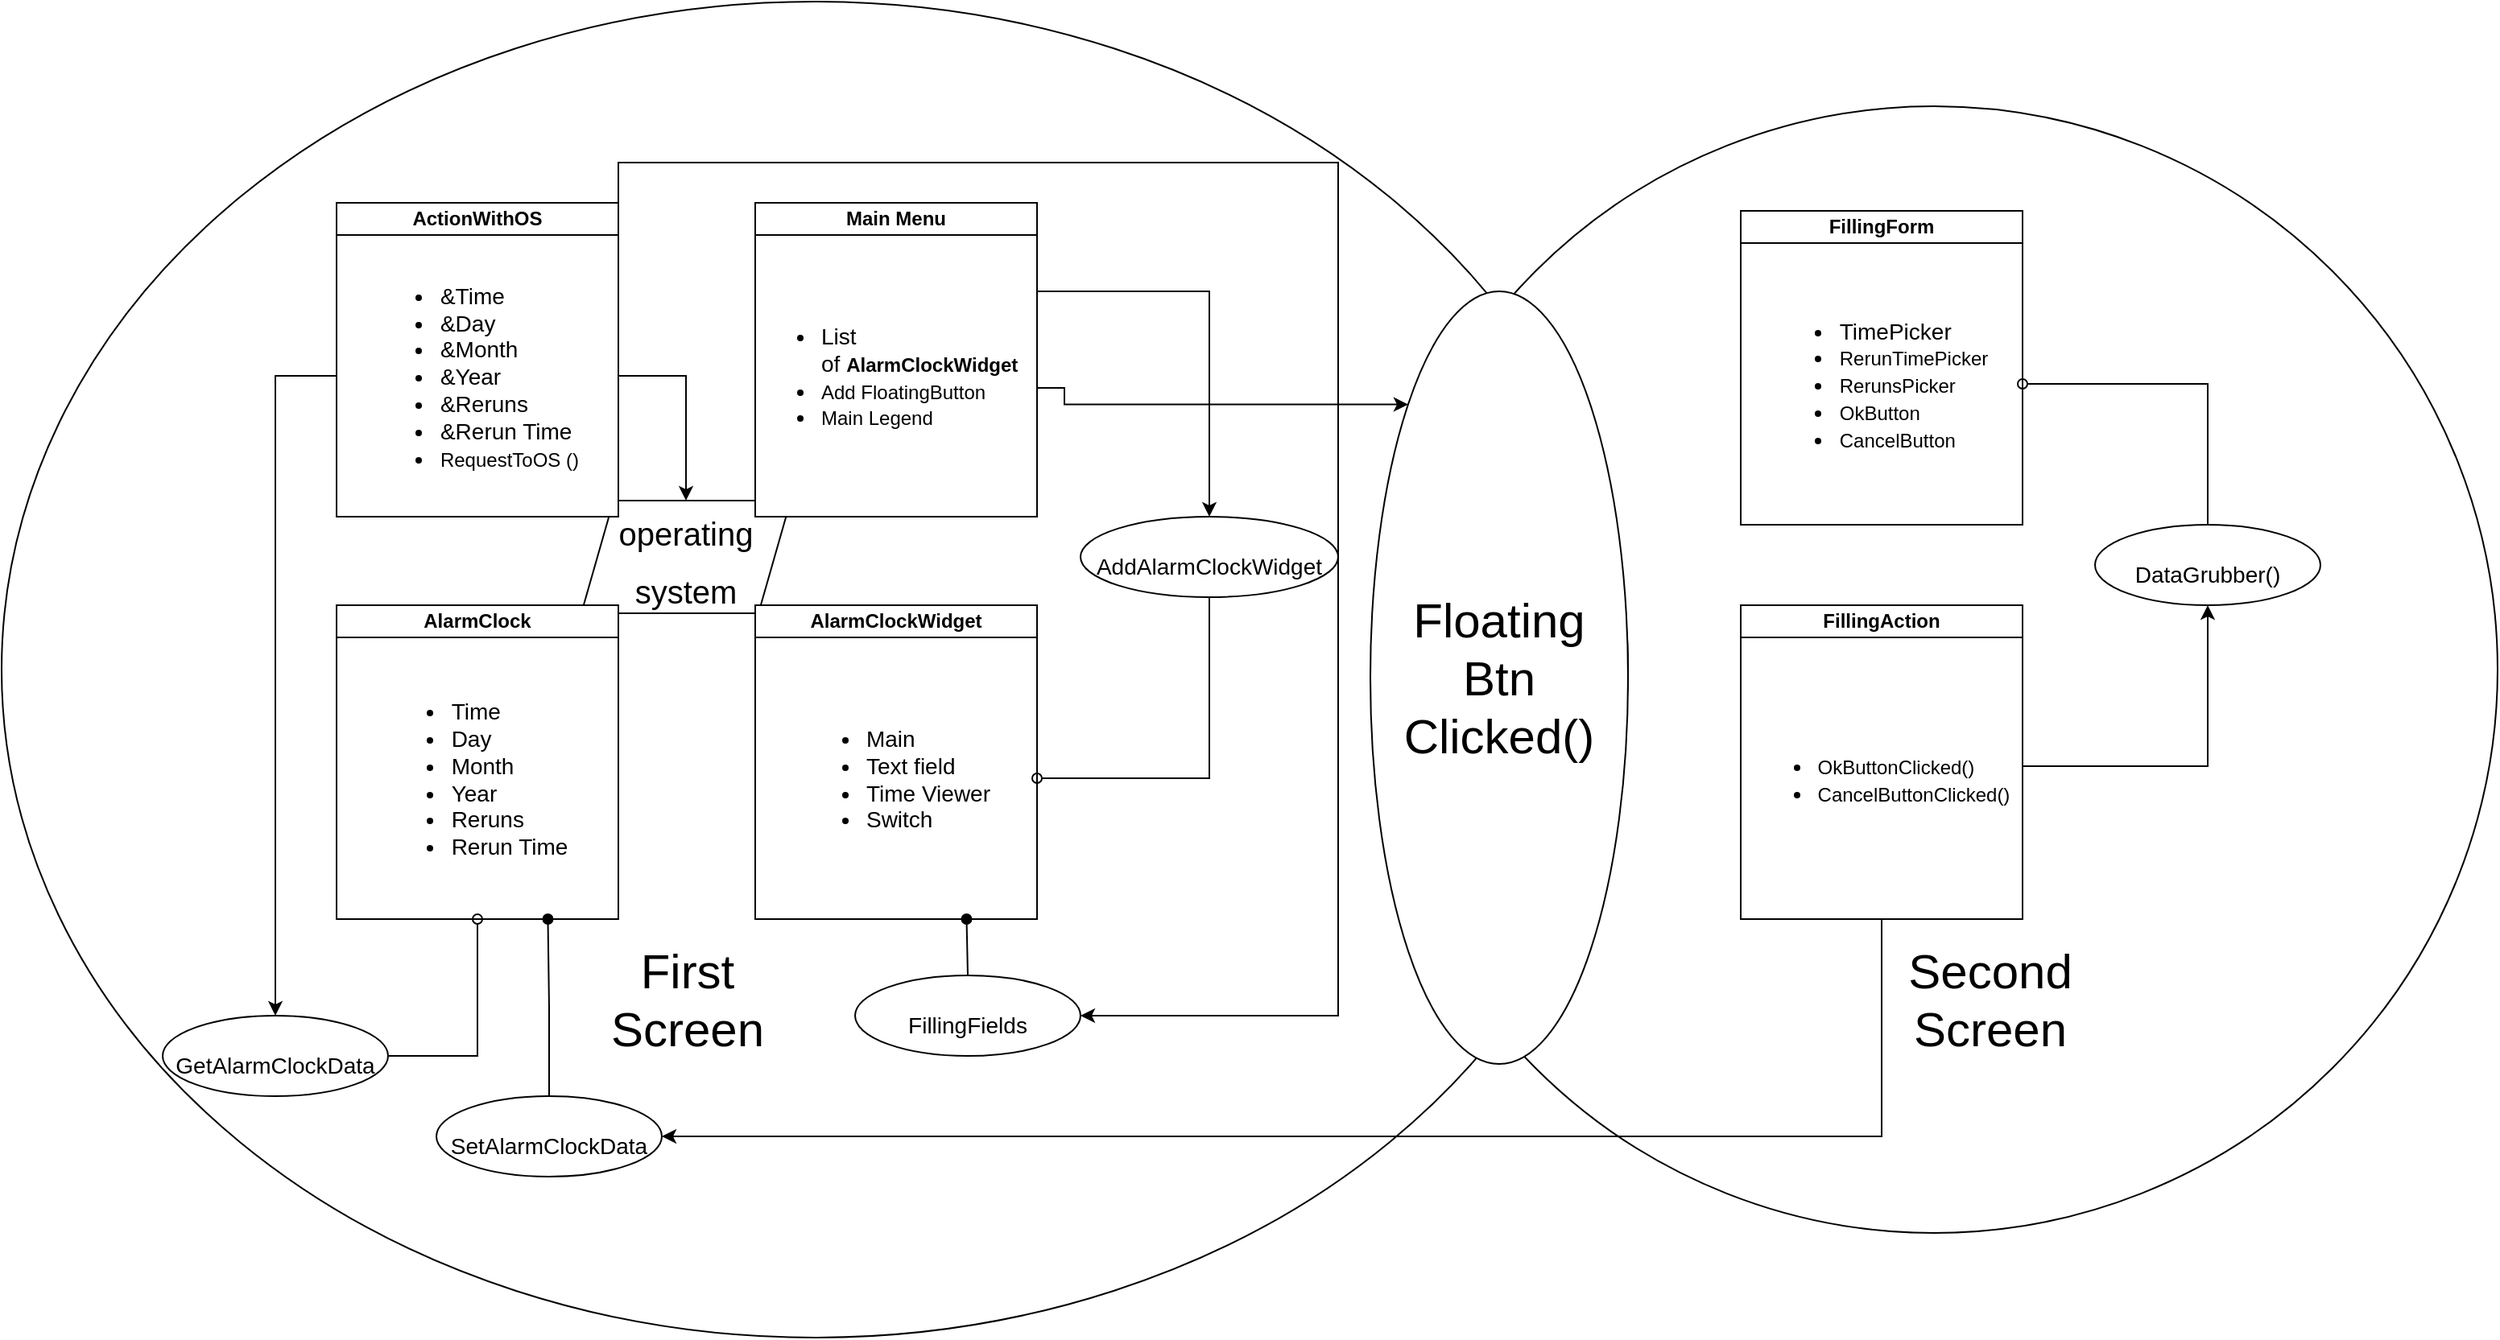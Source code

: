 <mxfile version="14.4.8" type="github">
  <diagram id="eEGiNSUbPbOKGAieUEXB" name="Page-1">
    <mxGraphModel dx="2930" dy="2218" grid="1" gridSize="10" guides="1" tooltips="1" connect="1" arrows="1" fold="1" page="1" pageScale="1" pageWidth="850" pageHeight="1100" math="0" shadow="0">
      <root>
        <mxCell id="0" />
        <mxCell id="1" parent="0" />
        <mxCell id="FvP8Hlmoz4beujkZp4SU-56" value="" style="ellipse;whiteSpace=wrap;html=1;aspect=fixed;fontSize=30;" vertex="1" parent="1">
          <mxGeometry x="760" y="-15" width="700" height="700" as="geometry" />
        </mxCell>
        <mxCell id="FvP8Hlmoz4beujkZp4SU-55" value="" style="ellipse;whiteSpace=wrap;html=1;fontSize=30;" vertex="1" parent="1">
          <mxGeometry x="-90" y="-80" width="1010" height="830" as="geometry" />
        </mxCell>
        <mxCell id="FvP8Hlmoz4beujkZp4SU-16" value="&lt;font style=&quot;font-size: 20px&quot;&gt;operating&lt;br&gt;system&lt;br&gt;&lt;/font&gt;" style="shape=parallelogram;perimeter=parallelogramPerimeter;whiteSpace=wrap;html=1;fixedSize=1;fontSize=30;" vertex="1" parent="1">
          <mxGeometry x="270" y="230" width="130" height="70" as="geometry" />
        </mxCell>
        <mxCell id="FvP8Hlmoz4beujkZp4SU-1" value="&lt;b&gt;AlarmClock&lt;/b&gt;" style="rounded=0;whiteSpace=wrap;html=1;" vertex="1" parent="1">
          <mxGeometry x="118" y="295" width="175" height="20" as="geometry" />
        </mxCell>
        <mxCell id="FvP8Hlmoz4beujkZp4SU-2" value="&lt;div style=&quot;text-align: justify&quot;&gt;&lt;h1 style=&quot;text-align: justify ; font-size: 14px&quot;&gt;&lt;ul&gt;&lt;li&gt;&lt;span style=&quot;font-weight: normal&quot;&gt;Time&lt;/span&gt;&lt;/li&gt;&lt;li&gt;&lt;span style=&quot;font-weight: normal&quot;&gt;Day&lt;/span&gt;&lt;/li&gt;&lt;li&gt;&lt;span style=&quot;font-weight: normal&quot;&gt;Month&lt;/span&gt;&lt;/li&gt;&lt;li&gt;&lt;span style=&quot;font-weight: normal&quot;&gt;Year&lt;/span&gt;&lt;/li&gt;&lt;li&gt;&lt;span style=&quot;font-weight: normal&quot;&gt;Reruns&lt;br&gt;&lt;/span&gt;&lt;/li&gt;&lt;li&gt;&lt;span&gt;&lt;span style=&quot;font-weight: normal&quot;&gt;Rerun Time&lt;/span&gt;&lt;br&gt;&lt;/span&gt;&lt;/li&gt;&lt;/ul&gt;&lt;/h1&gt;&lt;/div&gt;&lt;div style=&quot;text-align: justify&quot;&gt;&lt;/div&gt;" style="whiteSpace=wrap;html=1;aspect=fixed;" vertex="1" parent="1">
          <mxGeometry x="118" y="315" width="175" height="175" as="geometry" />
        </mxCell>
        <mxCell id="FvP8Hlmoz4beujkZp4SU-4" value="&lt;b&gt;AlarmClockWidget&lt;/b&gt;" style="rounded=0;whiteSpace=wrap;html=1;" vertex="1" parent="1">
          <mxGeometry x="378" y="295" width="175" height="20" as="geometry" />
        </mxCell>
        <mxCell id="FvP8Hlmoz4beujkZp4SU-5" value="&lt;div style=&quot;text-align: justify&quot;&gt;&lt;h1 style=&quot;text-align: justify ; font-size: 14px&quot;&gt;&lt;ul&gt;&lt;li&gt;&lt;span style=&quot;font-weight: normal&quot;&gt;Main&lt;/span&gt;&lt;/li&gt;&lt;li&gt;&lt;span style=&quot;font-weight: normal&quot;&gt;Text field&lt;/span&gt;&lt;/li&gt;&lt;li&gt;&lt;span style=&quot;font-weight: normal&quot;&gt;Time Viewer&lt;/span&gt;&lt;/li&gt;&lt;li&gt;&lt;span style=&quot;font-weight: normal&quot;&gt;Switch&lt;/span&gt;&lt;/li&gt;&lt;/ul&gt;&lt;/h1&gt;&lt;/div&gt;&lt;div style=&quot;text-align: justify&quot;&gt;&lt;/div&gt;" style="whiteSpace=wrap;html=1;aspect=fixed;" vertex="1" parent="1">
          <mxGeometry x="378" y="315" width="175" height="175" as="geometry" />
        </mxCell>
        <mxCell id="FvP8Hlmoz4beujkZp4SU-6" value="&lt;b&gt;ActionWithOS&lt;/b&gt;" style="rounded=0;whiteSpace=wrap;html=1;" vertex="1" parent="1">
          <mxGeometry x="118" y="45" width="175" height="20" as="geometry" />
        </mxCell>
        <mxCell id="FvP8Hlmoz4beujkZp4SU-25" style="edgeStyle=orthogonalEdgeStyle;rounded=0;orthogonalLoop=1;jettySize=auto;html=1;exitX=1;exitY=0.5;exitDx=0;exitDy=0;entryX=0.5;entryY=0;entryDx=0;entryDy=0;fontSize=30;" edge="1" parent="1" source="FvP8Hlmoz4beujkZp4SU-7" target="FvP8Hlmoz4beujkZp4SU-16">
          <mxGeometry relative="1" as="geometry" />
        </mxCell>
        <mxCell id="FvP8Hlmoz4beujkZp4SU-29" style="edgeStyle=orthogonalEdgeStyle;rounded=0;orthogonalLoop=1;jettySize=auto;html=1;exitX=0;exitY=0.5;exitDx=0;exitDy=0;entryX=0.5;entryY=0;entryDx=0;entryDy=0;endArrow=classic;endFill=1;fontSize=30;" edge="1" parent="1" source="FvP8Hlmoz4beujkZp4SU-7" target="FvP8Hlmoz4beujkZp4SU-27">
          <mxGeometry relative="1" as="geometry" />
        </mxCell>
        <mxCell id="FvP8Hlmoz4beujkZp4SU-51" style="edgeStyle=orthogonalEdgeStyle;rounded=0;orthogonalLoop=1;jettySize=auto;html=1;exitX=1;exitY=0.25;exitDx=0;exitDy=0;entryX=1;entryY=0.5;entryDx=0;entryDy=0;endArrow=classic;endFill=1;fontSize=30;" edge="1" parent="1" source="FvP8Hlmoz4beujkZp4SU-7" target="FvP8Hlmoz4beujkZp4SU-48">
          <mxGeometry relative="1" as="geometry">
            <Array as="points">
              <mxPoint x="293" y="20" />
              <mxPoint x="740" y="20" />
              <mxPoint x="740" y="550" />
            </Array>
          </mxGeometry>
        </mxCell>
        <mxCell id="FvP8Hlmoz4beujkZp4SU-7" value="&lt;div style=&quot;text-align: justify&quot;&gt;&lt;h1 style=&quot;text-align: justify ; font-size: 14px&quot;&gt;&lt;ul&gt;&lt;li&gt;&lt;span style=&quot;font-weight: normal&quot;&gt;&amp;amp;Time&lt;/span&gt;&lt;/li&gt;&lt;li&gt;&lt;span style=&quot;font-weight: normal&quot;&gt;&amp;amp;Day&lt;/span&gt;&lt;/li&gt;&lt;li&gt;&lt;span style=&quot;font-weight: normal&quot;&gt;&amp;amp;Month&lt;/span&gt;&lt;/li&gt;&lt;li&gt;&lt;span style=&quot;font-weight: normal&quot;&gt;&amp;amp;Year&lt;/span&gt;&lt;/li&gt;&lt;li&gt;&lt;span style=&quot;font-weight: normal&quot;&gt;&amp;amp;Reruns&lt;br&gt;&lt;/span&gt;&lt;/li&gt;&lt;li&gt;&lt;span style=&quot;font-weight: normal&quot;&gt;&amp;amp;Rerun Time&lt;/span&gt;&lt;/li&gt;&lt;li style=&quot;text-align: center&quot;&gt;&lt;span style=&quot;font-size: 12px ; font-weight: 400&quot;&gt;RequestToOS ()&lt;/span&gt;&lt;br&gt;&lt;/li&gt;&lt;/ul&gt;&lt;/h1&gt;&lt;/div&gt;&lt;div style=&quot;text-align: justify&quot;&gt;&lt;/div&gt;" style="whiteSpace=wrap;html=1;aspect=fixed;" vertex="1" parent="1">
          <mxGeometry x="118" y="65" width="175" height="175" as="geometry" />
        </mxCell>
        <mxCell id="FvP8Hlmoz4beujkZp4SU-9" value="First Screen" style="text;html=1;strokeColor=none;fillColor=none;align=center;verticalAlign=middle;whiteSpace=wrap;rounded=0;fontSize=30;" vertex="1" parent="1">
          <mxGeometry x="315.5" y="530" width="40" height="20" as="geometry" />
        </mxCell>
        <mxCell id="FvP8Hlmoz4beujkZp4SU-18" value="&lt;b&gt;Main Menu&lt;/b&gt;" style="rounded=0;whiteSpace=wrap;html=1;" vertex="1" parent="1">
          <mxGeometry x="378" y="45" width="175" height="20" as="geometry" />
        </mxCell>
        <mxCell id="FvP8Hlmoz4beujkZp4SU-31" style="edgeStyle=orthogonalEdgeStyle;rounded=0;orthogonalLoop=1;jettySize=auto;html=1;exitX=1;exitY=0.25;exitDx=0;exitDy=0;entryX=0.5;entryY=0;entryDx=0;entryDy=0;endArrow=classic;endFill=1;fontSize=30;" edge="1" parent="1" source="FvP8Hlmoz4beujkZp4SU-19" target="FvP8Hlmoz4beujkZp4SU-30">
          <mxGeometry relative="1" as="geometry">
            <Array as="points">
              <mxPoint x="553" y="100" />
              <mxPoint x="660" y="100" />
            </Array>
          </mxGeometry>
        </mxCell>
        <mxCell id="FvP8Hlmoz4beujkZp4SU-58" style="edgeStyle=orthogonalEdgeStyle;rounded=0;orthogonalLoop=1;jettySize=auto;html=1;exitX=1;exitY=0.5;exitDx=0;exitDy=0;entryX=0;entryY=0;entryDx=0;entryDy=0;endArrow=classic;endFill=1;fontSize=30;" edge="1" parent="1" source="FvP8Hlmoz4beujkZp4SU-19" target="FvP8Hlmoz4beujkZp4SU-57">
          <mxGeometry relative="1" as="geometry">
            <Array as="points">
              <mxPoint x="553" y="160" />
              <mxPoint x="570" y="160" />
              <mxPoint x="570" y="170" />
            </Array>
          </mxGeometry>
        </mxCell>
        <mxCell id="FvP8Hlmoz4beujkZp4SU-19" value="&lt;div style=&quot;text-align: justify&quot;&gt;&lt;h1 style=&quot;text-align: justify ; font-size: 14px&quot;&gt;&lt;ul&gt;&lt;li&gt;&lt;span style=&quot;font-weight: 400&quot;&gt;List of&amp;nbsp;&lt;/span&gt;&lt;b style=&quot;font-size: 12px ; text-align: center&quot;&gt;AlarmClockWidget&lt;/b&gt;&lt;/li&gt;&lt;li&gt;&lt;span style=&quot;font-size: 12px ; text-align: center ; font-weight: normal&quot;&gt;Add FloatingButton&lt;/span&gt;&lt;/li&gt;&lt;li&gt;&lt;span style=&quot;font-size: 12px ; text-align: center ; font-weight: normal&quot;&gt;Main Legend&lt;/span&gt;&lt;/li&gt;&lt;/ul&gt;&lt;/h1&gt;&lt;/div&gt;&lt;div style=&quot;text-align: justify&quot;&gt;&lt;/div&gt;" style="whiteSpace=wrap;html=1;aspect=fixed;" vertex="1" parent="1">
          <mxGeometry x="378" y="65" width="175" height="175" as="geometry" />
        </mxCell>
        <mxCell id="FvP8Hlmoz4beujkZp4SU-28" style="edgeStyle=orthogonalEdgeStyle;rounded=0;orthogonalLoop=1;jettySize=auto;html=1;exitX=1;exitY=0.5;exitDx=0;exitDy=0;entryX=0.5;entryY=1;entryDx=0;entryDy=0;fontSize=30;endArrow=oval;endFill=0;" edge="1" parent="1" source="FvP8Hlmoz4beujkZp4SU-27" target="FvP8Hlmoz4beujkZp4SU-2">
          <mxGeometry relative="1" as="geometry" />
        </mxCell>
        <mxCell id="FvP8Hlmoz4beujkZp4SU-27" value="&lt;font style=&quot;font-size: 14px&quot;&gt;GetAlarmClockData&lt;/font&gt;" style="ellipse;whiteSpace=wrap;html=1;fontSize=30;" vertex="1" parent="1">
          <mxGeometry x="10" y="550" width="140" height="50" as="geometry" />
        </mxCell>
        <mxCell id="FvP8Hlmoz4beujkZp4SU-53" style="edgeStyle=orthogonalEdgeStyle;rounded=0;orthogonalLoop=1;jettySize=auto;html=1;exitX=0.5;exitY=1;exitDx=0;exitDy=0;entryX=1;entryY=0.5;entryDx=0;entryDy=0;endArrow=oval;endFill=0;fontSize=30;" edge="1" parent="1" source="FvP8Hlmoz4beujkZp4SU-30" target="FvP8Hlmoz4beujkZp4SU-5">
          <mxGeometry relative="1" as="geometry" />
        </mxCell>
        <mxCell id="FvP8Hlmoz4beujkZp4SU-30" value="&lt;font style=&quot;font-size: 14px&quot;&gt;AddAlarmClockWidget&lt;/font&gt;" style="ellipse;whiteSpace=wrap;html=1;fontSize=30;" vertex="1" parent="1">
          <mxGeometry x="580" y="240" width="160" height="50" as="geometry" />
        </mxCell>
        <mxCell id="FvP8Hlmoz4beujkZp4SU-32" value="&lt;b&gt;FillingForm&lt;/b&gt;" style="rounded=0;whiteSpace=wrap;html=1;" vertex="1" parent="1">
          <mxGeometry x="990" y="50" width="175" height="20" as="geometry" />
        </mxCell>
        <mxCell id="FvP8Hlmoz4beujkZp4SU-33" value="&lt;div style=&quot;text-align: justify&quot;&gt;&lt;h1 style=&quot;text-align: justify ; font-size: 14px&quot;&gt;&lt;ul&gt;&lt;li&gt;&lt;span style=&quot;font-weight: 400&quot;&gt;TimePicker&lt;/span&gt;&lt;/li&gt;&lt;li&gt;&lt;span style=&quot;font-size: 12px ; text-align: center ; font-weight: normal&quot;&gt;RerunTimePicker&lt;/span&gt;&lt;/li&gt;&lt;li&gt;&lt;span style=&quot;font-size: 12px ; text-align: center ; font-weight: normal&quot;&gt;RerunsPicker&lt;/span&gt;&lt;/li&gt;&lt;li&gt;&lt;span style=&quot;font-size: 12px ; text-align: center ; font-weight: normal&quot;&gt;OkButton&lt;/span&gt;&lt;/li&gt;&lt;li&gt;&lt;span style=&quot;font-size: 12px ; text-align: center ; font-weight: normal&quot;&gt;CancelButton&lt;/span&gt;&lt;/li&gt;&lt;/ul&gt;&lt;/h1&gt;&lt;/div&gt;&lt;div style=&quot;text-align: justify&quot;&gt;&lt;/div&gt;" style="whiteSpace=wrap;html=1;aspect=fixed;" vertex="1" parent="1">
          <mxGeometry x="990" y="70" width="175" height="175" as="geometry" />
        </mxCell>
        <mxCell id="FvP8Hlmoz4beujkZp4SU-34" value="&lt;b&gt;FillingAction&lt;/b&gt;" style="rounded=0;whiteSpace=wrap;html=1;" vertex="1" parent="1">
          <mxGeometry x="990" y="295" width="175" height="20" as="geometry" />
        </mxCell>
        <mxCell id="FvP8Hlmoz4beujkZp4SU-38" style="edgeStyle=orthogonalEdgeStyle;rounded=0;orthogonalLoop=1;jettySize=auto;html=1;exitX=1;exitY=0.5;exitDx=0;exitDy=0;entryX=0.5;entryY=1;entryDx=0;entryDy=0;endArrow=classic;endFill=1;fontSize=30;" edge="1" parent="1" source="FvP8Hlmoz4beujkZp4SU-35" target="FvP8Hlmoz4beujkZp4SU-37">
          <mxGeometry relative="1" as="geometry">
            <Array as="points">
              <mxPoint x="1165" y="395" />
              <mxPoint x="1280" y="395" />
            </Array>
          </mxGeometry>
        </mxCell>
        <mxCell id="FvP8Hlmoz4beujkZp4SU-46" style="edgeStyle=orthogonalEdgeStyle;rounded=0;orthogonalLoop=1;jettySize=auto;html=1;exitX=0.5;exitY=1;exitDx=0;exitDy=0;entryX=1;entryY=0.5;entryDx=0;entryDy=0;endArrow=classic;endFill=1;fontSize=30;" edge="1" parent="1" source="FvP8Hlmoz4beujkZp4SU-35" target="FvP8Hlmoz4beujkZp4SU-43">
          <mxGeometry relative="1" as="geometry" />
        </mxCell>
        <mxCell id="FvP8Hlmoz4beujkZp4SU-35" value="&lt;div style=&quot;text-align: justify&quot;&gt;&lt;h1 style=&quot;text-align: justify ; font-size: 14px&quot;&gt;&lt;ul&gt;&lt;li&gt;&lt;span style=&quot;font-size: 12px ; font-weight: normal ; text-align: center&quot;&gt;OkButtonClicked()&lt;/span&gt;&lt;br&gt;&lt;/li&gt;&lt;li&gt;&lt;span style=&quot;font-size: 12px ; text-align: center ; font-weight: normal&quot;&gt;CancelButtonClicked()&lt;/span&gt;&lt;/li&gt;&lt;/ul&gt;&lt;/h1&gt;&lt;/div&gt;&lt;div style=&quot;text-align: justify&quot;&gt;&lt;/div&gt;" style="whiteSpace=wrap;html=1;aspect=fixed;" vertex="1" parent="1">
          <mxGeometry x="990" y="315" width="175" height="175" as="geometry" />
        </mxCell>
        <mxCell id="FvP8Hlmoz4beujkZp4SU-39" style="edgeStyle=orthogonalEdgeStyle;rounded=0;orthogonalLoop=1;jettySize=auto;html=1;exitX=0.5;exitY=0;exitDx=0;exitDy=0;entryX=1;entryY=0.5;entryDx=0;entryDy=0;endArrow=oval;endFill=0;fontSize=30;" edge="1" parent="1" source="FvP8Hlmoz4beujkZp4SU-37" target="FvP8Hlmoz4beujkZp4SU-33">
          <mxGeometry relative="1" as="geometry" />
        </mxCell>
        <mxCell id="FvP8Hlmoz4beujkZp4SU-37" value="&lt;span style=&quot;font-size: 14px ; text-align: justify&quot;&gt;DataGrubber()&lt;/span&gt;" style="ellipse;whiteSpace=wrap;html=1;fontSize=30;" vertex="1" parent="1">
          <mxGeometry x="1210" y="245" width="140" height="50" as="geometry" />
        </mxCell>
        <mxCell id="FvP8Hlmoz4beujkZp4SU-44" style="edgeStyle=orthogonalEdgeStyle;rounded=0;orthogonalLoop=1;jettySize=auto;html=1;exitX=0.5;exitY=0;exitDx=0;exitDy=0;entryX=0.75;entryY=1;entryDx=0;entryDy=0;endArrow=oval;endFill=1;fontSize=30;" edge="1" parent="1" source="FvP8Hlmoz4beujkZp4SU-43" target="FvP8Hlmoz4beujkZp4SU-2">
          <mxGeometry relative="1" as="geometry" />
        </mxCell>
        <mxCell id="FvP8Hlmoz4beujkZp4SU-43" value="&lt;font style=&quot;font-size: 14px&quot;&gt;SetAlarmClockData&lt;/font&gt;" style="ellipse;whiteSpace=wrap;html=1;fontSize=30;" vertex="1" parent="1">
          <mxGeometry x="180" y="600" width="140" height="50" as="geometry" />
        </mxCell>
        <mxCell id="FvP8Hlmoz4beujkZp4SU-50" style="edgeStyle=orthogonalEdgeStyle;rounded=0;orthogonalLoop=1;jettySize=auto;html=1;exitX=0.5;exitY=0;exitDx=0;exitDy=0;entryX=0.75;entryY=1;entryDx=0;entryDy=0;endArrow=oval;endFill=1;fontSize=30;" edge="1" parent="1" source="FvP8Hlmoz4beujkZp4SU-48" target="FvP8Hlmoz4beujkZp4SU-5">
          <mxGeometry relative="1" as="geometry" />
        </mxCell>
        <mxCell id="FvP8Hlmoz4beujkZp4SU-48" value="&lt;font style=&quot;font-size: 14px&quot;&gt;FillingFields&lt;/font&gt;" style="ellipse;whiteSpace=wrap;html=1;fontSize=30;" vertex="1" parent="1">
          <mxGeometry x="440" y="525" width="140" height="50" as="geometry" />
        </mxCell>
        <mxCell id="FvP8Hlmoz4beujkZp4SU-57" value="Floating&lt;br&gt;Btn&lt;br&gt;Clicked()" style="ellipse;whiteSpace=wrap;html=1;fontSize=30;" vertex="1" parent="1">
          <mxGeometry x="760" y="100" width="160" height="480" as="geometry" />
        </mxCell>
        <mxCell id="FvP8Hlmoz4beujkZp4SU-61" value="Second Screen" style="text;html=1;strokeColor=none;fillColor=none;align=center;verticalAlign=middle;whiteSpace=wrap;rounded=0;fontSize=30;" vertex="1" parent="1">
          <mxGeometry x="1125" y="530" width="40" height="20" as="geometry" />
        </mxCell>
      </root>
    </mxGraphModel>
  </diagram>
</mxfile>
